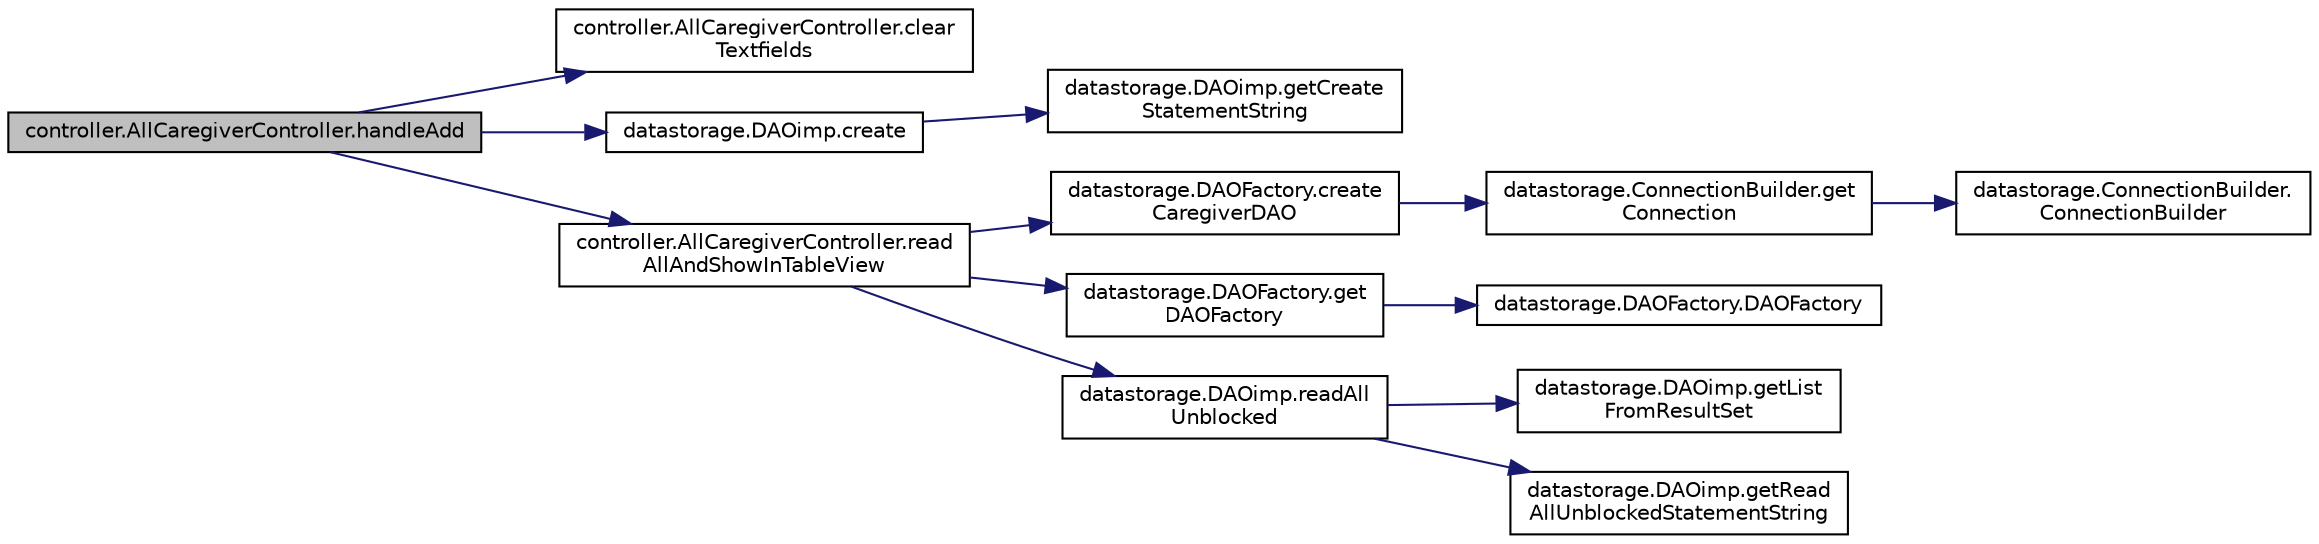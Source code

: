 digraph "controller.AllCaregiverController.handleAdd"
{
 // LATEX_PDF_SIZE
  edge [fontname="Helvetica",fontsize="10",labelfontname="Helvetica",labelfontsize="10"];
  node [fontname="Helvetica",fontsize="10",shape=record];
  rankdir="LR";
  Node1 [label="controller.AllCaregiverController.handleAdd",height=0.2,width=0.4,color="black", fillcolor="grey75", style="filled", fontcolor="black",tooltip=" "];
  Node1 -> Node2 [color="midnightblue",fontsize="10",style="solid",fontname="Helvetica"];
  Node2 [label="controller.AllCaregiverController.clear\lTextfields",height=0.2,width=0.4,color="black", fillcolor="white", style="filled",URL="$classcontroller_1_1_all_caregiver_controller.html#a1daa2db055d69bf1ee551008428a8e4f",tooltip=" "];
  Node1 -> Node3 [color="midnightblue",fontsize="10",style="solid",fontname="Helvetica"];
  Node3 [label="datastorage.DAOimp.create",height=0.2,width=0.4,color="black", fillcolor="white", style="filled",URL="$classdatastorage_1_1_d_a_oimp.html#aac63f119bf9373eeed92a675ad5071fa",tooltip=" "];
  Node3 -> Node4 [color="midnightblue",fontsize="10",style="solid",fontname="Helvetica"];
  Node4 [label="datastorage.DAOimp.getCreate\lStatementString",height=0.2,width=0.4,color="black", fillcolor="white", style="filled",URL="$classdatastorage_1_1_d_a_oimp.html#a1cd63abe693d795375b4103355c2329f",tooltip=" "];
  Node1 -> Node5 [color="midnightblue",fontsize="10",style="solid",fontname="Helvetica"];
  Node5 [label="controller.AllCaregiverController.read\lAllAndShowInTableView",height=0.2,width=0.4,color="black", fillcolor="white", style="filled",URL="$classcontroller_1_1_all_caregiver_controller.html#a909f03c8669720337d0c91b66999e1d1",tooltip=" "];
  Node5 -> Node6 [color="midnightblue",fontsize="10",style="solid",fontname="Helvetica"];
  Node6 [label="datastorage.DAOFactory.create\lCaregiverDAO",height=0.2,width=0.4,color="black", fillcolor="white", style="filled",URL="$classdatastorage_1_1_d_a_o_factory.html#a245dea0aa1e64652b90cd158b9c5c0d2",tooltip=" "];
  Node6 -> Node7 [color="midnightblue",fontsize="10",style="solid",fontname="Helvetica"];
  Node7 [label="datastorage.ConnectionBuilder.get\lConnection",height=0.2,width=0.4,color="black", fillcolor="white", style="filled",URL="$classdatastorage_1_1_connection_builder.html#a217c33442528663e5d3199ade7c19ed1",tooltip=" "];
  Node7 -> Node8 [color="midnightblue",fontsize="10",style="solid",fontname="Helvetica"];
  Node8 [label="datastorage.ConnectionBuilder.\lConnectionBuilder",height=0.2,width=0.4,color="black", fillcolor="white", style="filled",URL="$classdatastorage_1_1_connection_builder.html#a9af3a7f1e527e35fae23c4e06e6494e7",tooltip=" "];
  Node5 -> Node9 [color="midnightblue",fontsize="10",style="solid",fontname="Helvetica"];
  Node9 [label="datastorage.DAOFactory.get\lDAOFactory",height=0.2,width=0.4,color="black", fillcolor="white", style="filled",URL="$classdatastorage_1_1_d_a_o_factory.html#a489d0947d5e2601ff8617b5e45cbea12",tooltip=" "];
  Node9 -> Node10 [color="midnightblue",fontsize="10",style="solid",fontname="Helvetica"];
  Node10 [label="datastorage.DAOFactory.DAOFactory",height=0.2,width=0.4,color="black", fillcolor="white", style="filled",URL="$classdatastorage_1_1_d_a_o_factory.html#ad381ed774680f7634e4d4ef879b039ae",tooltip=" "];
  Node5 -> Node11 [color="midnightblue",fontsize="10",style="solid",fontname="Helvetica"];
  Node11 [label="datastorage.DAOimp.readAll\lUnblocked",height=0.2,width=0.4,color="black", fillcolor="white", style="filled",URL="$classdatastorage_1_1_d_a_oimp.html#a62348aba3d586903f2d54d6bd3973338",tooltip=" "];
  Node11 -> Node12 [color="midnightblue",fontsize="10",style="solid",fontname="Helvetica"];
  Node12 [label="datastorage.DAOimp.getList\lFromResultSet",height=0.2,width=0.4,color="black", fillcolor="white", style="filled",URL="$classdatastorage_1_1_d_a_oimp.html#a1f0fcbb5b757af15b198c1d52fc0158b",tooltip=" "];
  Node11 -> Node13 [color="midnightblue",fontsize="10",style="solid",fontname="Helvetica"];
  Node13 [label="datastorage.DAOimp.getRead\lAllUnblockedStatementString",height=0.2,width=0.4,color="black", fillcolor="white", style="filled",URL="$classdatastorage_1_1_d_a_oimp.html#a3878f193969ec84b41892041a635d1a1",tooltip=" "];
}
